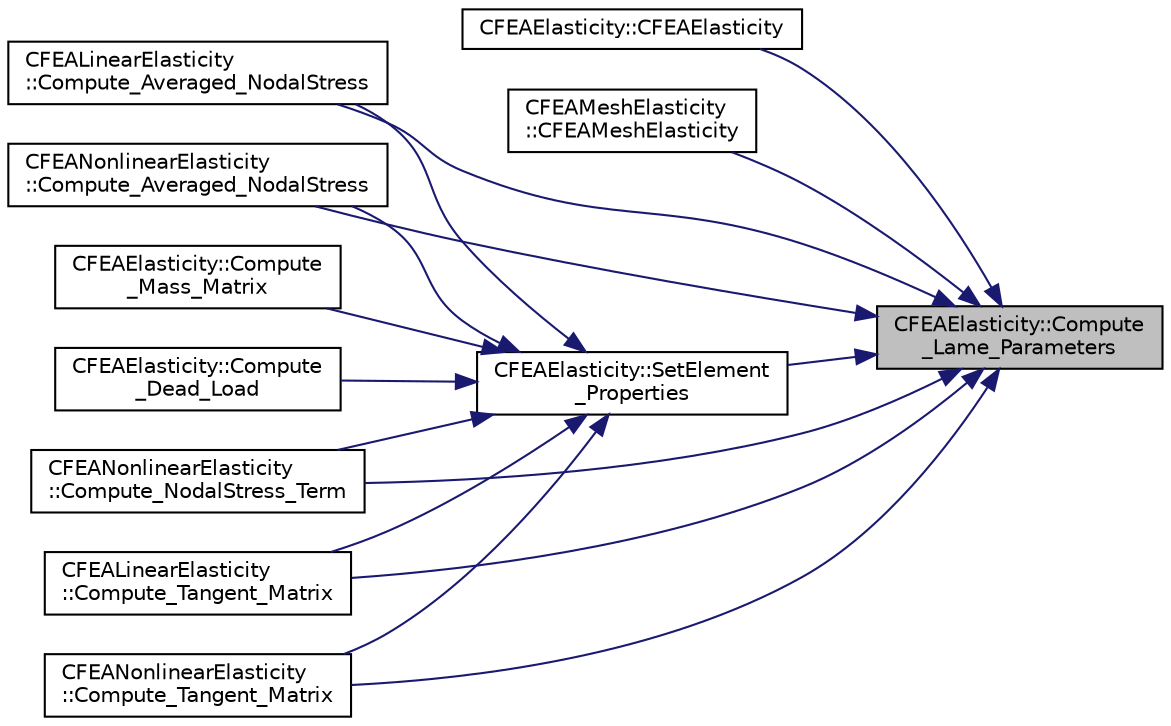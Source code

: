 digraph "CFEAElasticity::Compute_Lame_Parameters"
{
 // LATEX_PDF_SIZE
  edge [fontname="Helvetica",fontsize="10",labelfontname="Helvetica",labelfontsize="10"];
  node [fontname="Helvetica",fontsize="10",shape=record];
  rankdir="RL";
  Node1 [label="CFEAElasticity::Compute\l_Lame_Parameters",height=0.2,width=0.4,color="black", fillcolor="grey75", style="filled", fontcolor="black",tooltip="Update the Lame parameters (required in AD to account for all dependencies)."];
  Node1 -> Node2 [dir="back",color="midnightblue",fontsize="10",style="solid",fontname="Helvetica"];
  Node2 [label="CFEAElasticity::CFEAElasticity",height=0.2,width=0.4,color="black", fillcolor="white", style="filled",URL="$classCFEAElasticity.html#a0088de84f05e90911e4ef517e8523418",tooltip="Constructor of the class (overload)."];
  Node1 -> Node3 [dir="back",color="midnightblue",fontsize="10",style="solid",fontname="Helvetica"];
  Node3 [label="CFEAMeshElasticity\l::CFEAMeshElasticity",height=0.2,width=0.4,color="black", fillcolor="white", style="filled",URL="$classCFEAMeshElasticity.html#a3c66c89e7d1ee42ffa41f6d3eb914f9e",tooltip="Constructor of the class."];
  Node1 -> Node4 [dir="back",color="midnightblue",fontsize="10",style="solid",fontname="Helvetica"];
  Node4 [label="CFEALinearElasticity\l::Compute_Averaged_NodalStress",height=0.2,width=0.4,color="black", fillcolor="white", style="filled",URL="$classCFEALinearElasticity.html#a288e8d51aa0dbb19df8abbbbcdbac73d",tooltip="Compute averaged nodal stresses (for post processing)."];
  Node1 -> Node5 [dir="back",color="midnightblue",fontsize="10",style="solid",fontname="Helvetica"];
  Node5 [label="CFEANonlinearElasticity\l::Compute_Averaged_NodalStress",height=0.2,width=0.4,color="black", fillcolor="white", style="filled",URL="$classCFEANonlinearElasticity.html#a5e58a54abd621567a59edb8cf8e1840a",tooltip="Compute averaged nodal stresses (for post processing)."];
  Node1 -> Node6 [dir="back",color="midnightblue",fontsize="10",style="solid",fontname="Helvetica"];
  Node6 [label="CFEANonlinearElasticity\l::Compute_NodalStress_Term",height=0.2,width=0.4,color="black", fillcolor="white", style="filled",URL="$classCFEANonlinearElasticity.html#a898db96454279eeab05c6f91408e233c",tooltip="Compute the nodal stress terms for an element."];
  Node1 -> Node7 [dir="back",color="midnightblue",fontsize="10",style="solid",fontname="Helvetica"];
  Node7 [label="CFEALinearElasticity\l::Compute_Tangent_Matrix",height=0.2,width=0.4,color="black", fillcolor="white", style="filled",URL="$classCFEALinearElasticity.html#a294b57499c97b1aeeb60330818f99ca4",tooltip="Build the tangent stiffness matrix of an element."];
  Node1 -> Node8 [dir="back",color="midnightblue",fontsize="10",style="solid",fontname="Helvetica"];
  Node8 [label="CFEANonlinearElasticity\l::Compute_Tangent_Matrix",height=0.2,width=0.4,color="black", fillcolor="white", style="filled",URL="$classCFEANonlinearElasticity.html#a030a902bbc782bab5bcad7479cae99bf",tooltip="Build the tangent stiffness matrix of an element."];
  Node1 -> Node9 [dir="back",color="midnightblue",fontsize="10",style="solid",fontname="Helvetica"];
  Node9 [label="CFEAElasticity::SetElement\l_Properties",height=0.2,width=0.4,color="black", fillcolor="white", style="filled",URL="$classCFEAElasticity.html#a918d0f5ce089fd83e5ca59c42da45e3e",tooltip="Set element material properties."];
  Node9 -> Node4 [dir="back",color="midnightblue",fontsize="10",style="solid",fontname="Helvetica"];
  Node9 -> Node5 [dir="back",color="midnightblue",fontsize="10",style="solid",fontname="Helvetica"];
  Node9 -> Node10 [dir="back",color="midnightblue",fontsize="10",style="solid",fontname="Helvetica"];
  Node10 [label="CFEAElasticity::Compute\l_Dead_Load",height=0.2,width=0.4,color="black", fillcolor="white", style="filled",URL="$classCFEAElasticity.html#a31ab10608a0f2b45808ee5635f0ec7d5",tooltip="Compute the nodal gravity loads for an element."];
  Node9 -> Node11 [dir="back",color="midnightblue",fontsize="10",style="solid",fontname="Helvetica"];
  Node11 [label="CFEAElasticity::Compute\l_Mass_Matrix",height=0.2,width=0.4,color="black", fillcolor="white", style="filled",URL="$classCFEAElasticity.html#aa915d6053f8f7ea785ce4a44033b3c18",tooltip="Build the mass matrix of an element."];
  Node9 -> Node6 [dir="back",color="midnightblue",fontsize="10",style="solid",fontname="Helvetica"];
  Node9 -> Node7 [dir="back",color="midnightblue",fontsize="10",style="solid",fontname="Helvetica"];
  Node9 -> Node8 [dir="back",color="midnightblue",fontsize="10",style="solid",fontname="Helvetica"];
}

